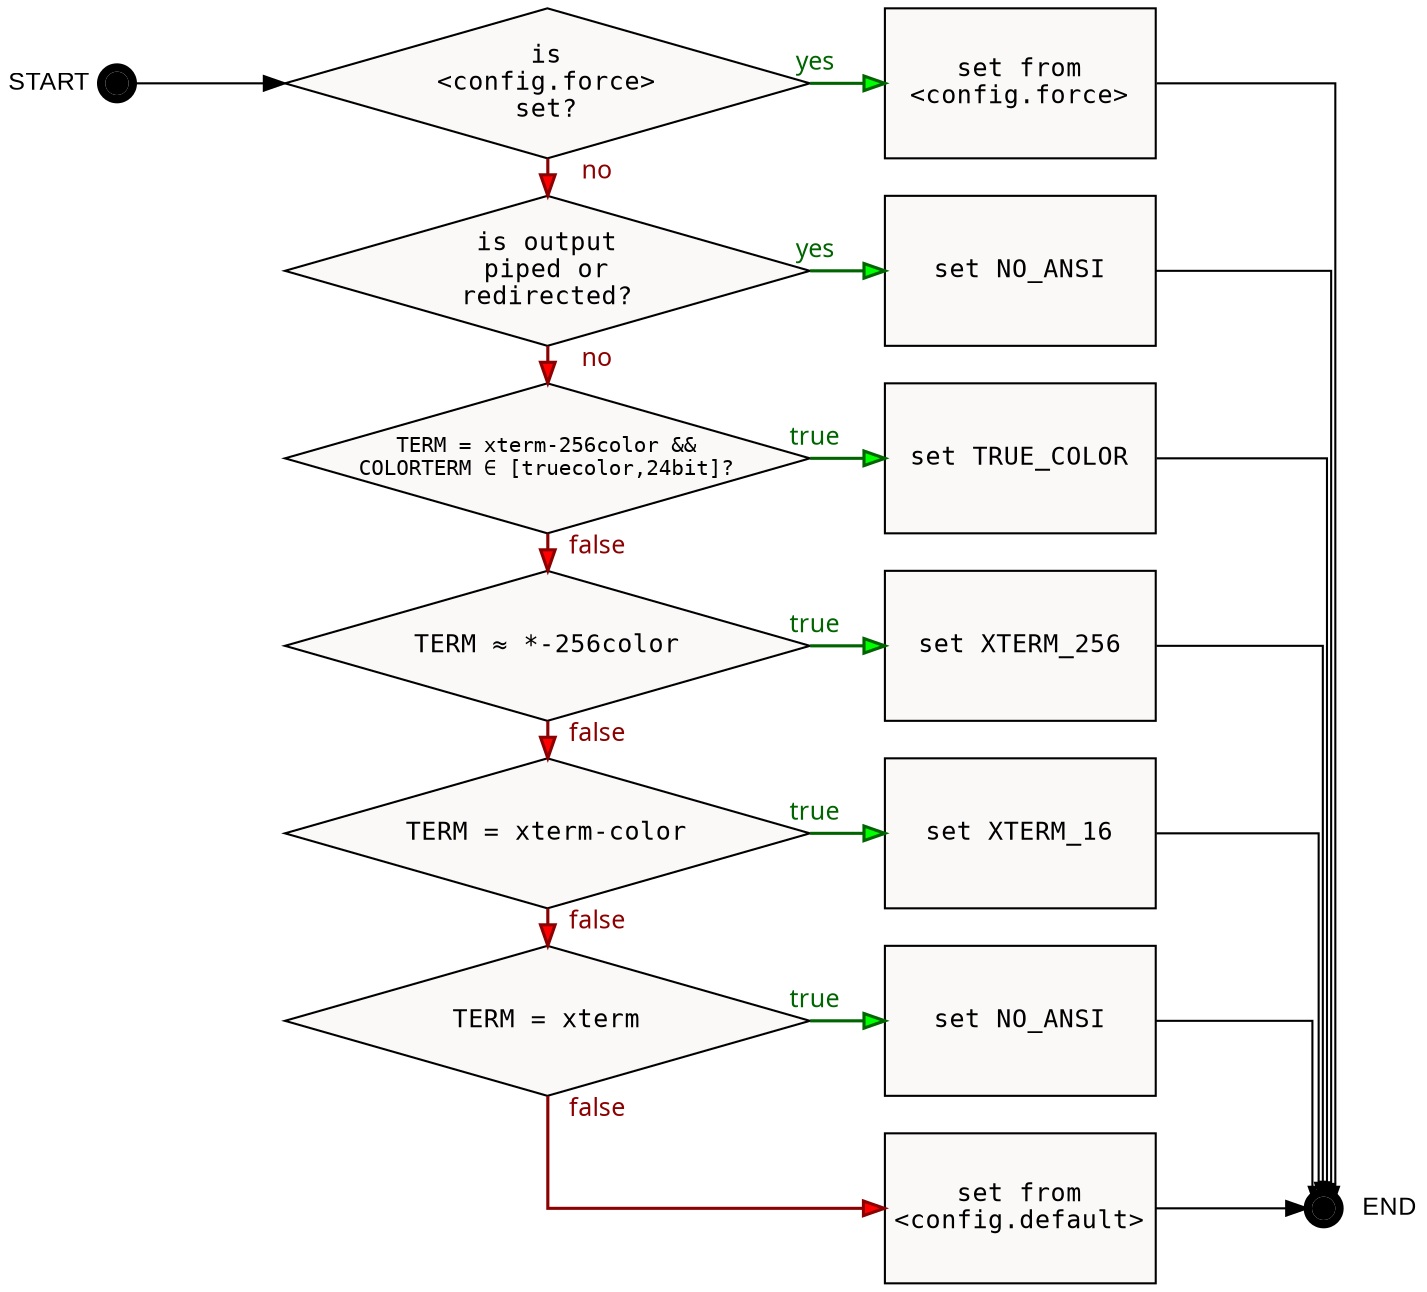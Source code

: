 digraph {
  rankdir = LR
  nodesep = .25
  ranksep = .5
  splines = ortho

  # nodes ------------------------------------------------------------------------------------------

  {
    node [
      shape = "point"
      margin = 0
      peripheries = 2
      penwidth = 4
      width = 0.1
      height = 0.1
      label = ""
    ]
    { rank=min start }
    { rank=max end }
  }

  {
    node [
      style="filled"
      color = "#000000"
      fillcolor = "#fbf8f8"
      penwidth = 1
      height = 1
      fixedsize=1
      width = 2
      margin = 0
      fontsize = 12
    ]

    {
      rank = same
      node [
        shape = diamond
        width = 3.5
        fontname = "Courier"
      ]
      is_config_force   [ label = "is\n<config.force>\nset?" ]
      is_a_tty          [ label = "is output\npiped or\nredirected?" ]
      is_true           [
        label = "TERM = xterm-256color &&\nCOLORTERM &isin; [truecolor,24bit]?"
        fontsize = 10
      ]
      is_256            [ label = "TERM &asymp; *-256color" ]
      is_16             [ label = "TERM = xterm-color" ]
      is_xterm          [ label = "TERM = xterm" ]
    }

    {
      rank = same
      node [
        shape = box
        width = 1.8
        fontname = "Courier"
      ]
      set_config_force  [label = "set from\n<config.force>"]
      set_no_ansi       [label = "set NO_ANSI"]
      set_true_color    [label = "set TRUE_COLOR"]
      set_256           [label = "set XTERM_256"]
      set_16            [label = "set XTERM_16"]
      set_no_ansi_2     [label = "set NO_ANSI"]
      set_config_default [label = "set from\n<config.default>"]
    }
  }

  # START/END edges ------------------------------------------------------------------------------------------

  {
    edge [
      fontname = "Arial"
      fontsize = 12
      minlen = 2
      labeldistance = 4
      labelangle = 180
    ]
    start -> is_config_force [ taillabel = "START" ]
    set_config_default -> end [ headlabel = "END" ]


    edge [
      constraint = 0
      arrowsize = 0.5
    ]
    set_config_force -> end
    set_no_ansi -> end
    set_true_color -> end
    set_256 -> end
    set_16 -> end
    set_no_ansi_2 -> end

  }

  # YES/NO edges ------------------------------------------------------------------------------------------

  {
    edge [
      minlen = 1
      fontname = "sans-serif"
      fontsize = 12
      labelangle = 75
      penwidth = 1.5
    ]

    edge [
      fillcolor = green
      color = darkgreen
      fontcolor = darkgreen
    ]
    edge [ taillabel = "yes" ]
    is_config_force -> set_config_force
    is_a_tty -> set_no_ansi
    edge [ taillabel = "true" ]
    is_true -> set_true_color
    is_256 -> set_256
    is_16 -> set_16
    is_xterm -> set_no_ansi_2

    edge [
      fillcolor = red
      color = darkred
      labeldistance = 2.5
      fontcolor = darkred
    ]
    edge [ taillabel = "no" ]
    is_config_force -> is_a_tty
    is_a_tty -> is_true
    edge [ taillabel = "false" ]
    is_true -> is_256
    is_256 -> is_16
    is_16 -> is_xterm
    is_xterm -> set_config_default

  }
}
